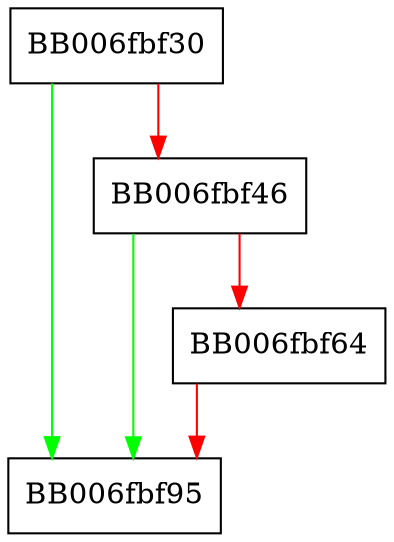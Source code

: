 digraph blowfish_128_cfb64_newctx {
  node [shape="box"];
  graph [splines=ortho];
  BB006fbf30 -> BB006fbf95 [color="green"];
  BB006fbf30 -> BB006fbf46 [color="red"];
  BB006fbf46 -> BB006fbf95 [color="green"];
  BB006fbf46 -> BB006fbf64 [color="red"];
  BB006fbf64 -> BB006fbf95 [color="red"];
}